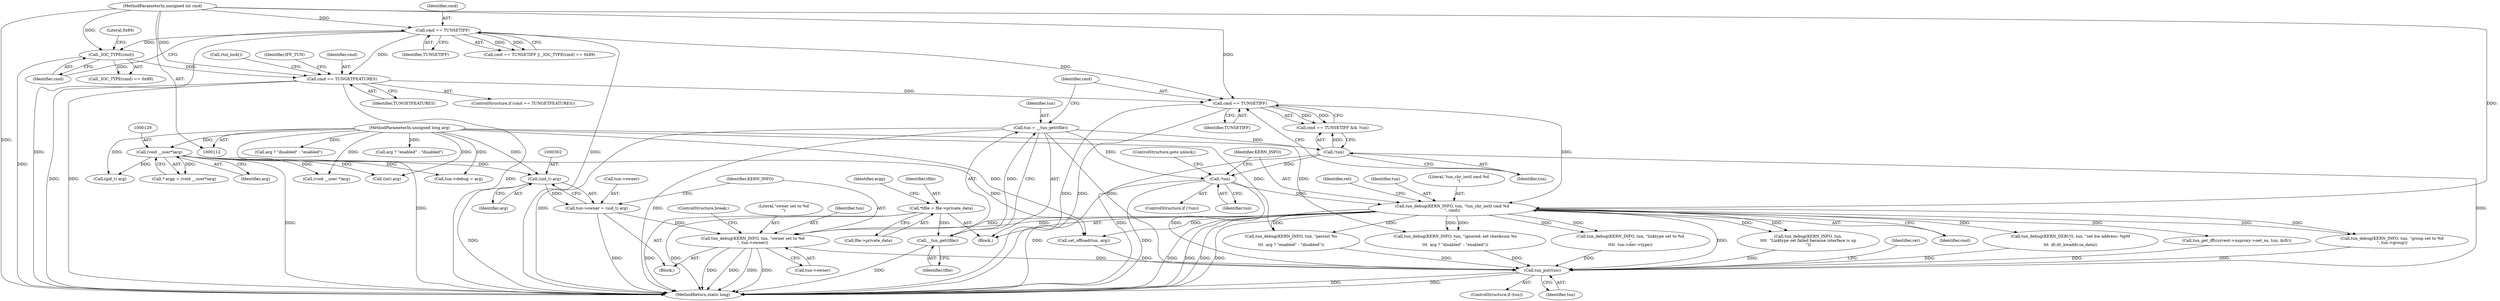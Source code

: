 digraph "0_linux_a117dacde0288f3ec60b6e5bcedae8fa37ee0dfc@pointer" {
"1000304" [label="(Call,tun_debug(KERN_INFO, tun, \"owner set to %d\n\", tun->owner))"];
"1000226" [label="(Call,tun_debug(KERN_INFO, tun, \"tun_chr_ioctl cmd %d\n\", cmd))"];
"1000223" [label="(Call,!tun)"];
"1000183" [label="(Call,!tun)"];
"1000174" [label="(Call,tun = __tun_get(tfile))"];
"1000176" [label="(Call,__tun_get(tfile))"];
"1000119" [label="(Call,*tfile = file->private_data)"];
"1000180" [label="(Call,cmd == TUNSETIFF)"];
"1000155" [label="(Call,cmd == TUNGETFEATURES)"];
"1000138" [label="(Call,cmd == TUNSETIFF)"];
"1000114" [label="(MethodParameterIn,unsigned int cmd)"];
"1000142" [label="(Call,_IOC_TYPE(cmd))"];
"1000297" [label="(Call,tun->owner = (uid_t) arg)"];
"1000301" [label="(Call,(uid_t) arg)"];
"1000128" [label="(Call,(void __user*)arg)"];
"1000115" [label="(MethodParameterIn,unsigned long arg)"];
"1000632" [label="(Call,tun_put(tun))"];
"1000128" [label="(Call,(void __user*)arg)"];
"1000630" [label="(ControlStructure,if (tun))"];
"1000297" [label="(Call,tun->owner = (uid_t) arg)"];
"1000232" [label="(Identifier,ret)"];
"1000230" [label="(Identifier,cmd)"];
"1000175" [label="(Identifier,tun)"];
"1000338" [label="(Call,tun_debug(KERN_INFO, tun,\n\t\t\t\t  \"Linktype set failed because interface is up\n\"))"];
"1000226" [label="(Call,tun_debug(KERN_INFO, tun, \"tun_chr_ioctl cmd %d\n\", cmd))"];
"1000287" [label="(Call,tun_debug(KERN_INFO, tun, \"persist %s\n\",\n\t\t\t  arg ? \"enabled\" : \"disabled\"))"];
"1000632" [label="(Call,tun_put(tun))"];
"1000633" [label="(Identifier,tun)"];
"1000227" [label="(Identifier,KERN_INFO)"];
"1000154" [label="(ControlStructure,if (cmd == TUNGETFEATURES))"];
"1000181" [label="(Identifier,cmd)"];
"1000224" [label="(Identifier,tun)"];
"1000177" [label="(Identifier,tfile)"];
"1000139" [label="(Identifier,cmd)"];
"1000115" [label="(MethodParameterIn,unsigned long arg)"];
"1000127" [label="(Identifier,argp)"];
"1000126" [label="(Call,* argp = (void __user*)arg)"];
"1000317" [label="(Call,(gid_t) arg)"];
"1000305" [label="(Identifier,KERN_INFO)"];
"1000138" [label="(Call,cmd == TUNSETIFF)"];
"1000114" [label="(MethodParameterIn,unsigned int cmd)"];
"1000155" [label="(Call,cmd == TUNGETFEATURES)"];
"1000156" [label="(Identifier,cmd)"];
"1000137" [label="(Call,cmd == TUNSETIFF || _IOC_TYPE(cmd) == 0x89)"];
"1000405" [label="(Call,(void __user *)arg)"];
"1000121" [label="(Call,file->private_data)"];
"1000636" [label="(MethodReturn,static long)"];
"1000173" [label="(Call,rtnl_lock())"];
"1000119" [label="(Call,*tfile = file->private_data)"];
"1000268" [label="(Call,arg ? \"disabled\" : \"enabled\")"];
"1000445" [label="(Call,tun_debug(KERN_DEBUG, tun, \"set hw address: %pM\n\",\n\t\t\t  ifr.ifr_hwaddr.sa_data))"];
"1000264" [label="(Call,tun_debug(KERN_INFO, tun, \"ignored: set checksum %s\n\",\n\t\t\t  arg ? \"disabled\" : \"enabled\"))"];
"1000141" [label="(Call,_IOC_TYPE(cmd) == 0x89)"];
"1000182" [label="(Identifier,TUNSETIFF)"];
"1000354" [label="(Call,(int) arg)"];
"1000120" [label="(Identifier,tfile)"];
"1000228" [label="(Identifier,tun)"];
"1000225" [label="(ControlStructure,goto unlock;)"];
"1000157" [label="(Identifier,TUNGETFEATURES)"];
"1000162" [label="(Identifier,IFF_TUN)"];
"1000635" [label="(Identifier,ret)"];
"1000311" [label="(ControlStructure,break;)"];
"1000117" [label="(Block,)"];
"1000176" [label="(Call,__tun_get(tfile))"];
"1000357" [label="(Call,tun_debug(KERN_INFO, tun, \"linktype set to %d\n\",\n\t\t\t\t  tun->dev->type))"];
"1000174" [label="(Call,tun = __tun_get(tfile))"];
"1000301" [label="(Call,(uid_t) arg)"];
"1000223" [label="(Call,!tun)"];
"1000307" [label="(Literal,\"owner set to %d\n\")"];
"1000306" [label="(Identifier,tun)"];
"1000303" [label="(Identifier,arg)"];
"1000130" [label="(Identifier,arg)"];
"1000304" [label="(Call,tun_debug(KERN_INFO, tun, \"owner set to %d\n\", tun->owner))"];
"1000371" [label="(Call,tun->debug = arg)"];
"1000240" [label="(Call,tun_get_iff(current->nsproxy->net_ns, tun, &ifr))"];
"1000380" [label="(Call,set_offload(tun, arg))"];
"1000142" [label="(Call,_IOC_TYPE(cmd))"];
"1000298" [label="(Call,tun->owner)"];
"1000229" [label="(Literal,\"tun_chr_ioctl cmd %d\n\")"];
"1000143" [label="(Identifier,cmd)"];
"1000320" [label="(Call,tun_debug(KERN_INFO, tun, \"group set to %d\n\", tun->group))"];
"1000291" [label="(Call,arg ? \"enabled\" : \"disabled\")"];
"1000180" [label="(Call,cmd == TUNSETIFF)"];
"1000140" [label="(Identifier,TUNSETIFF)"];
"1000236" [label="(Block,)"];
"1000308" [label="(Call,tun->owner)"];
"1000179" [label="(Call,cmd == TUNSETIFF && !tun)"];
"1000183" [label="(Call,!tun)"];
"1000222" [label="(ControlStructure,if (!tun))"];
"1000184" [label="(Identifier,tun)"];
"1000144" [label="(Literal,0x89)"];
"1000304" -> "1000236"  [label="AST: "];
"1000304" -> "1000308"  [label="CFG: "];
"1000305" -> "1000304"  [label="AST: "];
"1000306" -> "1000304"  [label="AST: "];
"1000307" -> "1000304"  [label="AST: "];
"1000308" -> "1000304"  [label="AST: "];
"1000311" -> "1000304"  [label="CFG: "];
"1000304" -> "1000636"  [label="DDG: "];
"1000304" -> "1000636"  [label="DDG: "];
"1000304" -> "1000636"  [label="DDG: "];
"1000304" -> "1000636"  [label="DDG: "];
"1000226" -> "1000304"  [label="DDG: "];
"1000226" -> "1000304"  [label="DDG: "];
"1000297" -> "1000304"  [label="DDG: "];
"1000304" -> "1000632"  [label="DDG: "];
"1000226" -> "1000117"  [label="AST: "];
"1000226" -> "1000230"  [label="CFG: "];
"1000227" -> "1000226"  [label="AST: "];
"1000228" -> "1000226"  [label="AST: "];
"1000229" -> "1000226"  [label="AST: "];
"1000230" -> "1000226"  [label="AST: "];
"1000232" -> "1000226"  [label="CFG: "];
"1000226" -> "1000636"  [label="DDG: "];
"1000226" -> "1000636"  [label="DDG: "];
"1000226" -> "1000636"  [label="DDG: "];
"1000226" -> "1000636"  [label="DDG: "];
"1000223" -> "1000226"  [label="DDG: "];
"1000180" -> "1000226"  [label="DDG: "];
"1000114" -> "1000226"  [label="DDG: "];
"1000226" -> "1000240"  [label="DDG: "];
"1000226" -> "1000264"  [label="DDG: "];
"1000226" -> "1000264"  [label="DDG: "];
"1000226" -> "1000287"  [label="DDG: "];
"1000226" -> "1000287"  [label="DDG: "];
"1000226" -> "1000320"  [label="DDG: "];
"1000226" -> "1000320"  [label="DDG: "];
"1000226" -> "1000338"  [label="DDG: "];
"1000226" -> "1000338"  [label="DDG: "];
"1000226" -> "1000357"  [label="DDG: "];
"1000226" -> "1000357"  [label="DDG: "];
"1000226" -> "1000380"  [label="DDG: "];
"1000226" -> "1000445"  [label="DDG: "];
"1000226" -> "1000632"  [label="DDG: "];
"1000223" -> "1000222"  [label="AST: "];
"1000223" -> "1000224"  [label="CFG: "];
"1000224" -> "1000223"  [label="AST: "];
"1000225" -> "1000223"  [label="CFG: "];
"1000227" -> "1000223"  [label="CFG: "];
"1000223" -> "1000636"  [label="DDG: "];
"1000223" -> "1000636"  [label="DDG: "];
"1000183" -> "1000223"  [label="DDG: "];
"1000174" -> "1000223"  [label="DDG: "];
"1000223" -> "1000632"  [label="DDG: "];
"1000183" -> "1000179"  [label="AST: "];
"1000183" -> "1000184"  [label="CFG: "];
"1000184" -> "1000183"  [label="AST: "];
"1000179" -> "1000183"  [label="CFG: "];
"1000183" -> "1000636"  [label="DDG: "];
"1000183" -> "1000179"  [label="DDG: "];
"1000174" -> "1000183"  [label="DDG: "];
"1000183" -> "1000632"  [label="DDG: "];
"1000174" -> "1000117"  [label="AST: "];
"1000174" -> "1000176"  [label="CFG: "];
"1000175" -> "1000174"  [label="AST: "];
"1000176" -> "1000174"  [label="AST: "];
"1000181" -> "1000174"  [label="CFG: "];
"1000174" -> "1000636"  [label="DDG: "];
"1000174" -> "1000636"  [label="DDG: "];
"1000176" -> "1000174"  [label="DDG: "];
"1000174" -> "1000632"  [label="DDG: "];
"1000176" -> "1000177"  [label="CFG: "];
"1000177" -> "1000176"  [label="AST: "];
"1000176" -> "1000636"  [label="DDG: "];
"1000119" -> "1000176"  [label="DDG: "];
"1000119" -> "1000117"  [label="AST: "];
"1000119" -> "1000121"  [label="CFG: "];
"1000120" -> "1000119"  [label="AST: "];
"1000121" -> "1000119"  [label="AST: "];
"1000127" -> "1000119"  [label="CFG: "];
"1000119" -> "1000636"  [label="DDG: "];
"1000119" -> "1000636"  [label="DDG: "];
"1000180" -> "1000179"  [label="AST: "];
"1000180" -> "1000182"  [label="CFG: "];
"1000181" -> "1000180"  [label="AST: "];
"1000182" -> "1000180"  [label="AST: "];
"1000184" -> "1000180"  [label="CFG: "];
"1000179" -> "1000180"  [label="CFG: "];
"1000180" -> "1000636"  [label="DDG: "];
"1000180" -> "1000636"  [label="DDG: "];
"1000180" -> "1000179"  [label="DDG: "];
"1000180" -> "1000179"  [label="DDG: "];
"1000155" -> "1000180"  [label="DDG: "];
"1000114" -> "1000180"  [label="DDG: "];
"1000138" -> "1000180"  [label="DDG: "];
"1000155" -> "1000154"  [label="AST: "];
"1000155" -> "1000157"  [label="CFG: "];
"1000156" -> "1000155"  [label="AST: "];
"1000157" -> "1000155"  [label="AST: "];
"1000162" -> "1000155"  [label="CFG: "];
"1000173" -> "1000155"  [label="CFG: "];
"1000155" -> "1000636"  [label="DDG: "];
"1000155" -> "1000636"  [label="DDG: "];
"1000155" -> "1000636"  [label="DDG: "];
"1000138" -> "1000155"  [label="DDG: "];
"1000142" -> "1000155"  [label="DDG: "];
"1000114" -> "1000155"  [label="DDG: "];
"1000138" -> "1000137"  [label="AST: "];
"1000138" -> "1000140"  [label="CFG: "];
"1000139" -> "1000138"  [label="AST: "];
"1000140" -> "1000138"  [label="AST: "];
"1000143" -> "1000138"  [label="CFG: "];
"1000137" -> "1000138"  [label="CFG: "];
"1000138" -> "1000636"  [label="DDG: "];
"1000138" -> "1000636"  [label="DDG: "];
"1000138" -> "1000137"  [label="DDG: "];
"1000138" -> "1000137"  [label="DDG: "];
"1000114" -> "1000138"  [label="DDG: "];
"1000138" -> "1000142"  [label="DDG: "];
"1000114" -> "1000112"  [label="AST: "];
"1000114" -> "1000636"  [label="DDG: "];
"1000114" -> "1000142"  [label="DDG: "];
"1000142" -> "1000141"  [label="AST: "];
"1000142" -> "1000143"  [label="CFG: "];
"1000143" -> "1000142"  [label="AST: "];
"1000144" -> "1000142"  [label="CFG: "];
"1000142" -> "1000636"  [label="DDG: "];
"1000142" -> "1000141"  [label="DDG: "];
"1000297" -> "1000236"  [label="AST: "];
"1000297" -> "1000301"  [label="CFG: "];
"1000298" -> "1000297"  [label="AST: "];
"1000301" -> "1000297"  [label="AST: "];
"1000305" -> "1000297"  [label="CFG: "];
"1000297" -> "1000636"  [label="DDG: "];
"1000301" -> "1000297"  [label="DDG: "];
"1000301" -> "1000303"  [label="CFG: "];
"1000302" -> "1000301"  [label="AST: "];
"1000303" -> "1000301"  [label="AST: "];
"1000301" -> "1000636"  [label="DDG: "];
"1000128" -> "1000301"  [label="DDG: "];
"1000115" -> "1000301"  [label="DDG: "];
"1000128" -> "1000126"  [label="AST: "];
"1000128" -> "1000130"  [label="CFG: "];
"1000129" -> "1000128"  [label="AST: "];
"1000130" -> "1000128"  [label="AST: "];
"1000126" -> "1000128"  [label="CFG: "];
"1000128" -> "1000636"  [label="DDG: "];
"1000128" -> "1000126"  [label="DDG: "];
"1000115" -> "1000128"  [label="DDG: "];
"1000128" -> "1000317"  [label="DDG: "];
"1000128" -> "1000354"  [label="DDG: "];
"1000128" -> "1000371"  [label="DDG: "];
"1000128" -> "1000380"  [label="DDG: "];
"1000128" -> "1000405"  [label="DDG: "];
"1000115" -> "1000112"  [label="AST: "];
"1000115" -> "1000636"  [label="DDG: "];
"1000115" -> "1000264"  [label="DDG: "];
"1000115" -> "1000268"  [label="DDG: "];
"1000115" -> "1000287"  [label="DDG: "];
"1000115" -> "1000291"  [label="DDG: "];
"1000115" -> "1000317"  [label="DDG: "];
"1000115" -> "1000354"  [label="DDG: "];
"1000115" -> "1000371"  [label="DDG: "];
"1000115" -> "1000380"  [label="DDG: "];
"1000115" -> "1000405"  [label="DDG: "];
"1000632" -> "1000630"  [label="AST: "];
"1000632" -> "1000633"  [label="CFG: "];
"1000633" -> "1000632"  [label="AST: "];
"1000635" -> "1000632"  [label="CFG: "];
"1000632" -> "1000636"  [label="DDG: "];
"1000632" -> "1000636"  [label="DDG: "];
"1000287" -> "1000632"  [label="DDG: "];
"1000445" -> "1000632"  [label="DDG: "];
"1000264" -> "1000632"  [label="DDG: "];
"1000240" -> "1000632"  [label="DDG: "];
"1000380" -> "1000632"  [label="DDG: "];
"1000338" -> "1000632"  [label="DDG: "];
"1000320" -> "1000632"  [label="DDG: "];
"1000357" -> "1000632"  [label="DDG: "];
}
